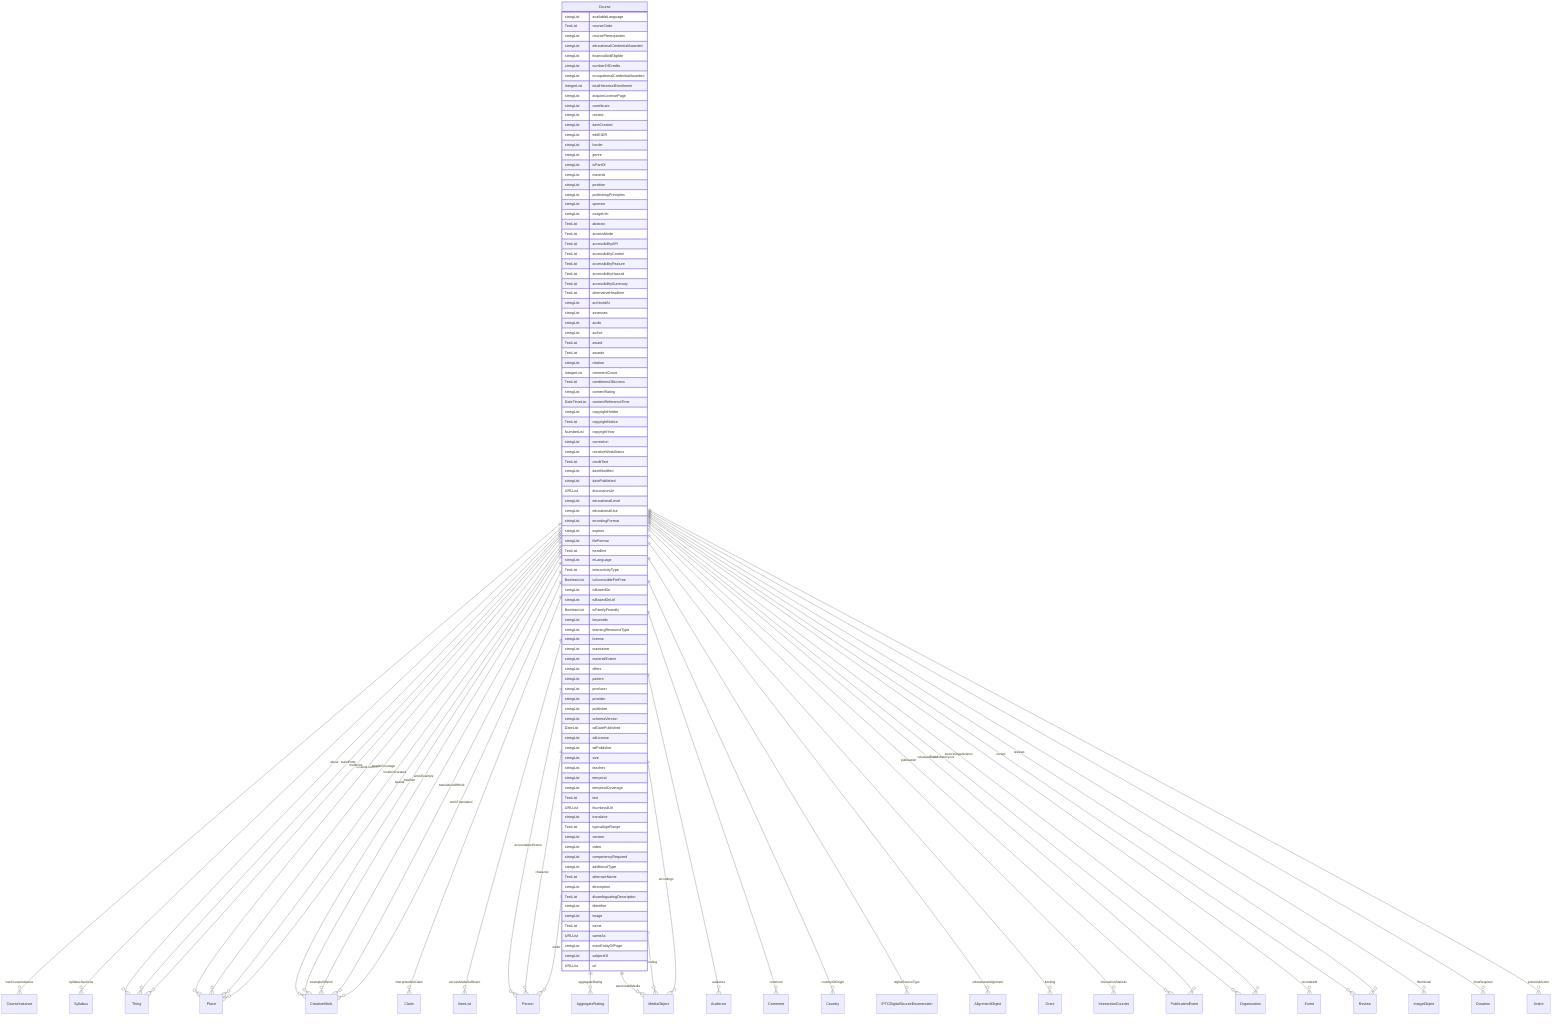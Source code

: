 erDiagram
Course {
    stringList availableLanguage  
    TextList courseCode  
    stringList coursePrerequisites  
    stringList educationalCredentialAwarded  
    stringList financialAidEligible  
    stringList numberOfCredits  
    stringList occupationalCredentialAwarded  
    IntegerList totalHistoricalEnrollment  
    stringList acquireLicensePage  
    stringList contributor  
    stringList creator  
    stringList dateCreated  
    stringList editEIDR  
    stringList funder  
    stringList genre  
    stringList isPartOf  
    stringList material  
    stringList position  
    stringList publishingPrinciples  
    stringList sponsor  
    stringList usageInfo  
    TextList abstract  
    TextList accessMode  
    TextList accessibilityAPI  
    TextList accessibilityControl  
    TextList accessibilityFeature  
    TextList accessibilityHazard  
    TextList accessibilitySummary  
    TextList alternativeHeadline  
    stringList archivedAt  
    stringList assesses  
    stringList audio  
    stringList author  
    TextList award  
    TextList awards  
    stringList citation  
    IntegerList commentCount  
    TextList conditionsOfAccess  
    stringList contentRating  
    DateTimeList contentReferenceTime  
    stringList copyrightHolder  
    TextList copyrightNotice  
    NumberList copyrightYear  
    stringList correction  
    stringList creativeWorkStatus  
    TextList creditText  
    stringList dateModified  
    stringList datePublished  
    URLList discussionUrl  
    stringList educationalLevel  
    stringList educationalUse  
    stringList encodingFormat  
    stringList expires  
    stringList fileFormat  
    TextList headline  
    stringList inLanguage  
    TextList interactivityType  
    BooleanList isAccessibleForFree  
    stringList isBasedOn  
    stringList isBasedOnUrl  
    BooleanList isFamilyFriendly  
    stringList keywords  
    stringList learningResourceType  
    stringList license  
    stringList maintainer  
    stringList materialExtent  
    stringList offers  
    stringList pattern  
    stringList producer  
    stringList provider  
    stringList publisher  
    stringList schemaVersion  
    DateList sdDatePublished  
    stringList sdLicense  
    stringList sdPublisher  
    stringList size  
    stringList teaches  
    stringList temporal  
    stringList temporalCoverage  
    TextList text  
    URLList thumbnailUrl  
    stringList translator  
    TextList typicalAgeRange  
    stringList version  
    stringList video  
    stringList competencyRequired  
    stringList additionalType  
    TextList alternateName  
    stringList description  
    TextList disambiguatingDescription  
    stringList identifier  
    stringList image  
    TextList name  
    URLList sameAs  
    stringList mainEntityOfPage  
    stringList subjectOf  
    URLList url  
}

Course ||--}o CourseInstance : "hasCourseInstance"
Course ||--}o Syllabus : "syllabusSections"
Course ||--}o Thing : "about"
Course ||--}o Place : "contentLocation"
Course ||--}o CreativeWork : "hasPart"
Course ||--}o Claim : "interpretedAsClaim"
Course ||--}o Thing : "mainEntity"
Course ||--}o Place : "spatialCoverage"
Course ||--}o CreativeWork : "workExample"
Course ||--}o ItemList : "accessModeSufficient"
Course ||--}o Person : "accountablePerson"
Course ||--}o AggregateRating : "aggregateRating"
Course ||--}o MediaObject : "associatedMedia"
Course ||--}o Audience : "audience"
Course ||--}o Person : "character"
Course ||--}o Comment : "comment"
Course ||--}o Country : "countryOfOrigin"
Course ||--}o IPTCDigitalSourceEnumeration : "digitalSourceType"
Course ||--}o Person : "editor"
Course ||--}o AlignmentObject : "educationalAlignment"
Course ||--}o MediaObject : "encoding"
Course ||--}o MediaObject : "encodings"
Course ||--}o CreativeWork : "exampleOfWork"
Course ||--}o Grant : "funding"
Course ||--}o InteractionCounter : "interactionStatistic"
Course ||--}o Place : "locationCreated"
Course ||--}o Thing : "mentions"
Course ||--}o PublicationEvent : "publication"
Course ||--}o Organization : "publisherImprint"
Course ||--}o Event : "recordedAt"
Course ||--}o PublicationEvent : "releasedEvent"
Course ||--}o Review : "review"
Course ||--}o Review : "reviews"
Course ||--}o Organization : "sourceOrganization"
Course ||--}o Place : "spatial"
Course ||--}o ImageObject : "thumbnail"
Course ||--}o Duration : "timeRequired"
Course ||--}o CreativeWork : "translationOfWork"
Course ||--}o CreativeWork : "workTranslation"
Course ||--}o Action : "potentialAction"